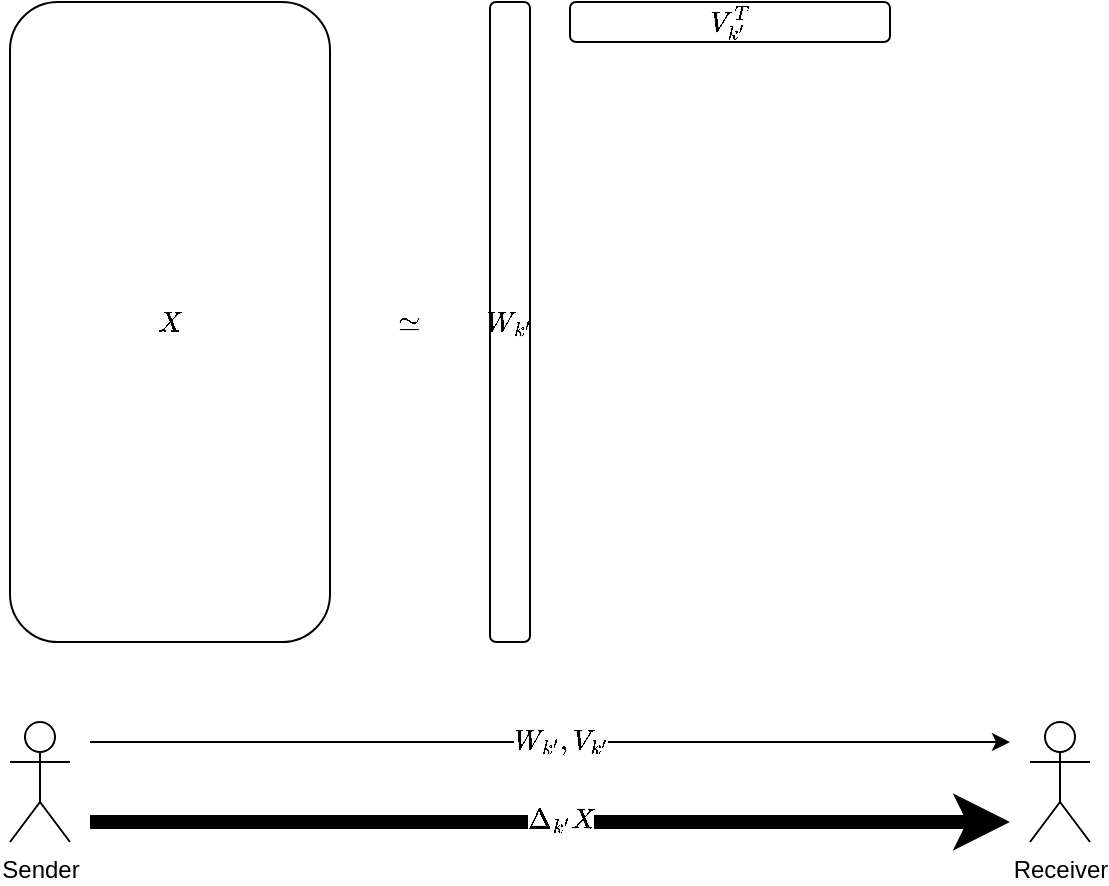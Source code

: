 <mxfile pages="1" version="11.2.8" type="device"><diagram id="y4y0oX1MbD4l71oDYSC5" name="Page-1"><mxGraphModel dx="1186" dy="644" grid="1" gridSize="10" guides="1" tooltips="1" connect="1" arrows="1" fold="1" page="1" pageScale="1" pageWidth="850" pageHeight="1100" math="1" shadow="0"><root><mxCell id="0"/><mxCell id="1" parent="0"/><mxCell id="S94RinE65DQQI9141y0Q-1" value="$$X$$" style="rounded=1;whiteSpace=wrap;html=1;" parent="1" vertex="1"><mxGeometry x="80" y="40" width="160" height="320" as="geometry"/></mxCell><mxCell id="S94RinE65DQQI9141y0Q-2" value="$$W_{k'}$$" style="rounded=1;whiteSpace=wrap;html=1;" parent="1" vertex="1"><mxGeometry x="320" y="40" width="20" height="320" as="geometry"/></mxCell><mxCell id="S94RinE65DQQI9141y0Q-3" value="$$V_{k'}^T$$" style="rounded=1;whiteSpace=wrap;html=1;" parent="1" vertex="1"><mxGeometry x="360" y="40" width="160" height="20" as="geometry"/></mxCell><mxCell id="S94RinE65DQQI9141y0Q-5" value="$$\simeq$$" style="text;html=1;strokeColor=none;fillColor=none;align=center;verticalAlign=middle;whiteSpace=wrap;rounded=0;" parent="1" vertex="1"><mxGeometry x="260" y="190" width="40" height="20" as="geometry"/></mxCell><mxCell id="5PnoAc0TFVIW0pewcjms-1" value="Sender" style="shape=umlActor;verticalLabelPosition=bottom;labelBackgroundColor=#ffffff;verticalAlign=top;html=1;outlineConnect=0;" parent="1" vertex="1"><mxGeometry x="80" y="400" width="30" height="60" as="geometry"/></mxCell><mxCell id="5PnoAc0TFVIW0pewcjms-2" value="Receiver" style="shape=umlActor;verticalLabelPosition=bottom;labelBackgroundColor=#ffffff;verticalAlign=top;html=1;outlineConnect=0;" parent="1" vertex="1"><mxGeometry x="590" y="400" width="30" height="60" as="geometry"/></mxCell><mxCell id="5PnoAc0TFVIW0pewcjms-3" value="" style="endArrow=classic;html=1;strokeWidth=7;" parent="1" edge="1"><mxGeometry width="50" height="50" relative="1" as="geometry"><mxPoint x="120" y="450" as="sourcePoint"/><mxPoint x="580" y="450" as="targetPoint"/></mxGeometry></mxCell><mxCell id="5PnoAc0TFVIW0pewcjms-4" value="$$\Delta_{k'} X$$" style="text;html=1;resizable=0;points=[];align=center;verticalAlign=middle;labelBackgroundColor=#ffffff;" parent="5PnoAc0TFVIW0pewcjms-3" vertex="1" connectable="0"><mxGeometry x="0.021" y="1" relative="1" as="geometry"><mxPoint as="offset"/></mxGeometry></mxCell><mxCell id="5PnoAc0TFVIW0pewcjms-5" value="" style="endArrow=classic;html=1;strokeWidth=1;" parent="1" edge="1"><mxGeometry width="50" height="50" relative="1" as="geometry"><mxPoint x="120" y="410" as="sourcePoint"/><mxPoint x="580" y="410" as="targetPoint"/></mxGeometry></mxCell><mxCell id="5PnoAc0TFVIW0pewcjms-6" value="$$W_{k'}, V_{k'}$$" style="text;html=1;resizable=0;points=[];align=center;verticalAlign=middle;labelBackgroundColor=#ffffff;" parent="5PnoAc0TFVIW0pewcjms-5" vertex="1" connectable="0"><mxGeometry x="0.021" y="1" relative="1" as="geometry"><mxPoint as="offset"/></mxGeometry></mxCell></root></mxGraphModel></diagram></mxfile>